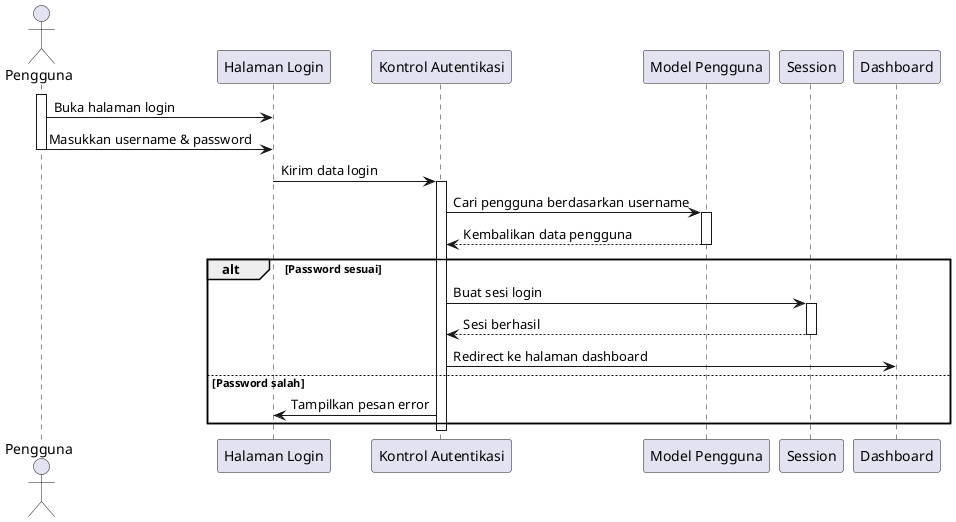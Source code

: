 @startuml

actor Pengguna
participant "Halaman Login" as Login
participant "Kontrol Autentikasi" as Auth
participant "Model Pengguna" as UserModel
participant "Session" as Session
participant "Dashboard" as Dashboard

activate Pengguna
Pengguna -> Login: Buka halaman login

Pengguna -> Login: Masukkan username & password
deactivate Pengguna

Login -> Auth: Kirim data login

activate Auth

Auth -> UserModel: Cari pengguna berdasarkan username
activate UserModel
UserModel --> Auth: Kembalikan data pengguna
deactivate UserModel

alt Password sesuai
    Auth -> Session: Buat sesi login
    activate Session
    Session --> Auth: Sesi berhasil
    deactivate Session

    Auth -> Dashboard: Redirect ke halaman dashboard
else Password salah
    Auth -> Login: Tampilkan pesan error
end

deactivate Auth

@enduml
